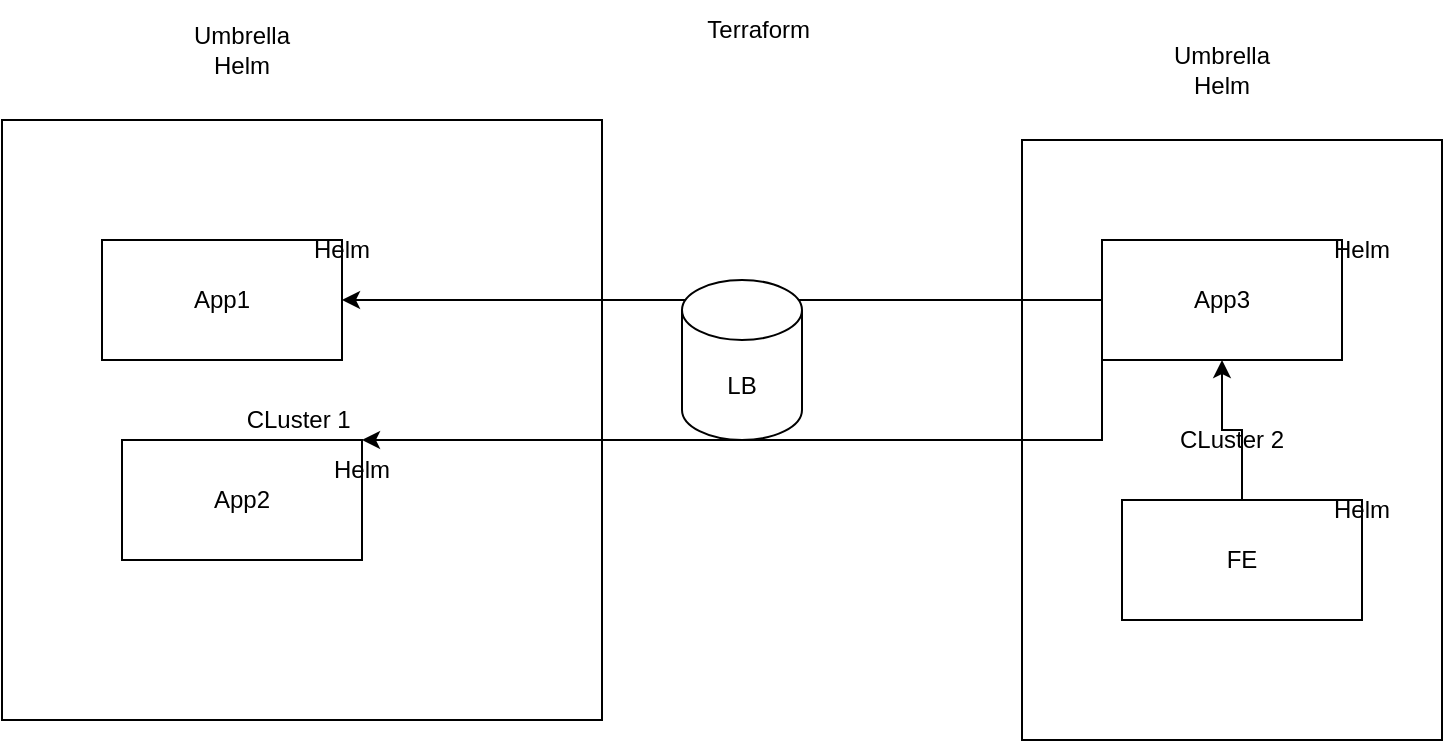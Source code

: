 <mxfile version="17.2.4" type="device" pages="2"><diagram id="8au1E8WfMWYvIP2Y4KJy" name="Page-1"><mxGraphModel dx="1038" dy="672" grid="1" gridSize="10" guides="1" tooltips="1" connect="1" arrows="1" fold="1" page="1" pageScale="1" pageWidth="850" pageHeight="1100" math="0" shadow="0"><root><mxCell id="0"/><mxCell id="1" parent="0"/><mxCell id="zv0lsW5ycDVizvY345j8-6" value="&lt;span&gt;CLuster 2&lt;/span&gt;" style="rounded=0;whiteSpace=wrap;html=1;" vertex="1" parent="1"><mxGeometry x="540" y="80" width="210" height="300" as="geometry"/></mxCell><mxCell id="zv0lsW5ycDVizvY345j8-5" value="CLuster 1&amp;nbsp;" style="rounded=0;whiteSpace=wrap;html=1;" vertex="1" parent="1"><mxGeometry x="30" y="70" width="300" height="300" as="geometry"/></mxCell><mxCell id="zv0lsW5ycDVizvY345j8-1" value="App1" style="rounded=0;whiteSpace=wrap;html=1;" vertex="1" parent="1"><mxGeometry x="80" y="130" width="120" height="60" as="geometry"/></mxCell><mxCell id="zv0lsW5ycDVizvY345j8-2" value="App2" style="rounded=0;whiteSpace=wrap;html=1;" vertex="1" parent="1"><mxGeometry x="90" y="230" width="120" height="60" as="geometry"/></mxCell><mxCell id="zv0lsW5ycDVizvY345j8-8" style="edgeStyle=orthogonalEdgeStyle;rounded=0;orthogonalLoop=1;jettySize=auto;html=1;entryX=1;entryY=0.5;entryDx=0;entryDy=0;startArrow=none;" edge="1" parent="1" source="zv0lsW5ycDVizvY345j8-3" target="zv0lsW5ycDVizvY345j8-1"><mxGeometry relative="1" as="geometry"><mxPoint x="470" y="160" as="sourcePoint"/></mxGeometry></mxCell><mxCell id="zv0lsW5ycDVizvY345j8-7" style="edgeStyle=orthogonalEdgeStyle;rounded=0;orthogonalLoop=1;jettySize=auto;html=1;" edge="1" parent="1" source="zv0lsW5ycDVizvY345j8-4" target="zv0lsW5ycDVizvY345j8-3"><mxGeometry relative="1" as="geometry"/></mxCell><mxCell id="zv0lsW5ycDVizvY345j8-9" style="edgeStyle=orthogonalEdgeStyle;rounded=0;orthogonalLoop=1;jettySize=auto;html=1;exitX=0;exitY=0.5;exitDx=0;exitDy=0;startArrow=none;" edge="1" parent="1" source="zv0lsW5ycDVizvY345j8-3" target="zv0lsW5ycDVizvY345j8-2"><mxGeometry relative="1" as="geometry"><Array as="points"><mxPoint x="580" y="230"/></Array></mxGeometry></mxCell><mxCell id="zv0lsW5ycDVizvY345j8-3" value="App3" style="rounded=0;whiteSpace=wrap;html=1;" vertex="1" parent="1"><mxGeometry x="580" y="130" width="120" height="60" as="geometry"/></mxCell><mxCell id="zv0lsW5ycDVizvY345j8-4" value="FE" style="rounded=0;whiteSpace=wrap;html=1;" vertex="1" parent="1"><mxGeometry x="590" y="260" width="120" height="60" as="geometry"/></mxCell><mxCell id="zv0lsW5ycDVizvY345j8-13" value="Umbrella Helm" style="text;html=1;strokeColor=none;fillColor=none;align=center;verticalAlign=middle;whiteSpace=wrap;rounded=0;" vertex="1" parent="1"><mxGeometry x="610" y="30" width="60" height="30" as="geometry"/></mxCell><mxCell id="zv0lsW5ycDVizvY345j8-14" value="Umbrella Helm" style="text;html=1;strokeColor=none;fillColor=none;align=center;verticalAlign=middle;whiteSpace=wrap;rounded=0;" vertex="1" parent="1"><mxGeometry x="120" y="20" width="60" height="30" as="geometry"/></mxCell><mxCell id="zv0lsW5ycDVizvY345j8-15" value="Helm" style="text;html=1;strokeColor=none;fillColor=none;align=center;verticalAlign=middle;whiteSpace=wrap;rounded=0;" vertex="1" parent="1"><mxGeometry x="170" y="120" width="60" height="30" as="geometry"/></mxCell><mxCell id="zv0lsW5ycDVizvY345j8-16" value="Helm" style="text;html=1;strokeColor=none;fillColor=none;align=center;verticalAlign=middle;whiteSpace=wrap;rounded=0;" vertex="1" parent="1"><mxGeometry x="680" y="120" width="60" height="30" as="geometry"/></mxCell><mxCell id="zv0lsW5ycDVizvY345j8-17" value="Helm" style="text;html=1;strokeColor=none;fillColor=none;align=center;verticalAlign=middle;whiteSpace=wrap;rounded=0;" vertex="1" parent="1"><mxGeometry x="180" y="230" width="60" height="30" as="geometry"/></mxCell><mxCell id="zv0lsW5ycDVizvY345j8-18" value="Helm" style="text;html=1;strokeColor=none;fillColor=none;align=center;verticalAlign=middle;whiteSpace=wrap;rounded=0;" vertex="1" parent="1"><mxGeometry x="680" y="250" width="60" height="30" as="geometry"/></mxCell><mxCell id="zv0lsW5ycDVizvY345j8-19" value="Terraform&amp;nbsp;" style="text;html=1;strokeColor=none;fillColor=none;align=center;verticalAlign=middle;whiteSpace=wrap;rounded=0;" vertex="1" parent="1"><mxGeometry x="380" y="10" width="60" height="30" as="geometry"/></mxCell><mxCell id="zv0lsW5ycDVizvY345j8-21" value="" style="edgeStyle=orthogonalEdgeStyle;rounded=0;orthogonalLoop=1;jettySize=auto;html=1;entryX=1;entryY=0.5;entryDx=0;entryDy=0;endArrow=none;" edge="1" parent="1" source="zv0lsW5ycDVizvY345j8-3"><mxGeometry relative="1" as="geometry"><mxPoint x="580" y="160" as="sourcePoint"/><mxPoint x="530" y="160" as="targetPoint"/></mxGeometry></mxCell><mxCell id="zv0lsW5ycDVizvY345j8-11" value="LB" style="shape=cylinder3;whiteSpace=wrap;html=1;boundedLbl=1;backgroundOutline=1;size=15;" vertex="1" parent="1"><mxGeometry x="370" y="150" width="60" height="80" as="geometry"/></mxCell></root></mxGraphModel></diagram><diagram id="qaJhGipGEx4UW48X-xRf" name="Page-2"><mxGraphModel dx="1038" dy="672" grid="1" gridSize="10" guides="1" tooltips="1" connect="1" arrows="1" fold="1" page="1" pageScale="1" pageWidth="850" pageHeight="1100" math="0" shadow="0"><root><mxCell id="0"/><mxCell id="1" parent="0"/><mxCell id="i92UOVJOghVfT2TSHelh-5" style="edgeStyle=orthogonalEdgeStyle;rounded=0;orthogonalLoop=1;jettySize=auto;html=1;exitX=1;exitY=0.5;exitDx=0;exitDy=0;" edge="1" parent="1" source="i92UOVJOghVfT2TSHelh-1" target="i92UOVJOghVfT2TSHelh-4"><mxGeometry relative="1" as="geometry"/></mxCell><mxCell id="i92UOVJOghVfT2TSHelh-1" value="FE" style="rounded=0;whiteSpace=wrap;html=1;" vertex="1" parent="1"><mxGeometry x="150" y="210" width="120" height="60" as="geometry"/></mxCell><mxCell id="i92UOVJOghVfT2TSHelh-2" value="Resdsource server" style="rounded=1;whiteSpace=wrap;html=1;" vertex="1" parent="1"><mxGeometry x="530" y="210" width="120" height="60" as="geometry"/></mxCell><mxCell id="i92UOVJOghVfT2TSHelh-3" value="Auth server" style="rounded=1;whiteSpace=wrap;html=1;" vertex="1" parent="1"><mxGeometry x="330" y="40" width="120" height="60" as="geometry"/></mxCell><mxCell id="i92UOVJOghVfT2TSHelh-6" style="edgeStyle=orthogonalEdgeStyle;rounded=0;orthogonalLoop=1;jettySize=auto;html=1;exitX=0.5;exitY=0;exitDx=0;exitDy=0;" edge="1" parent="1" source="i92UOVJOghVfT2TSHelh-4" target="i92UOVJOghVfT2TSHelh-3"><mxGeometry relative="1" as="geometry"/></mxCell><mxCell id="i92UOVJOghVfT2TSHelh-7" style="edgeStyle=orthogonalEdgeStyle;rounded=0;orthogonalLoop=1;jettySize=auto;html=1;entryX=0.947;entryY=1.06;entryDx=0;entryDy=0;entryPerimeter=0;" edge="1" parent="1" source="i92UOVJOghVfT2TSHelh-4" target="i92UOVJOghVfT2TSHelh-1"><mxGeometry relative="1" as="geometry"/></mxCell><mxCell id="i92UOVJOghVfT2TSHelh-4" value="proxy/Gateway" style="rounded=1;whiteSpace=wrap;html=1;" vertex="1" parent="1"><mxGeometry x="330" y="160" width="120" height="60" as="geometry"/></mxCell><mxCell id="i92UOVJOghVfT2TSHelh-8" value="IDP" style="rounded=1;whiteSpace=wrap;html=1;" vertex="1" parent="1"><mxGeometry x="470" y="20" width="120" height="60" as="geometry"/></mxCell></root></mxGraphModel></diagram></mxfile>